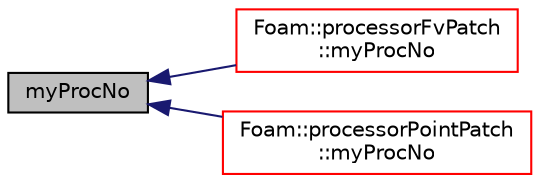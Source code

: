 digraph "myProcNo"
{
  bgcolor="transparent";
  edge [fontname="Helvetica",fontsize="10",labelfontname="Helvetica",labelfontsize="10"];
  node [fontname="Helvetica",fontsize="10",shape=record];
  rankdir="LR";
  Node1 [label="myProcNo",height=0.2,width=0.4,color="black", fillcolor="grey75", style="filled", fontcolor="black"];
  Node1 -> Node2 [dir="back",color="midnightblue",fontsize="10",style="solid",fontname="Helvetica"];
  Node2 [label="Foam::processorFvPatch\l::myProcNo",height=0.2,width=0.4,color="red",URL="$a01984.html#a5d9164f5561f6b0bd0e2cefea9d6e2d7",tooltip="Return processor number. "];
  Node1 -> Node3 [dir="back",color="midnightblue",fontsize="10",style="solid",fontname="Helvetica"];
  Node3 [label="Foam::processorPointPatch\l::myProcNo",height=0.2,width=0.4,color="red",URL="$a01992.html#a0919619296c5ba18a29b8061adc70f34",tooltip="Return processor number. "];
}
